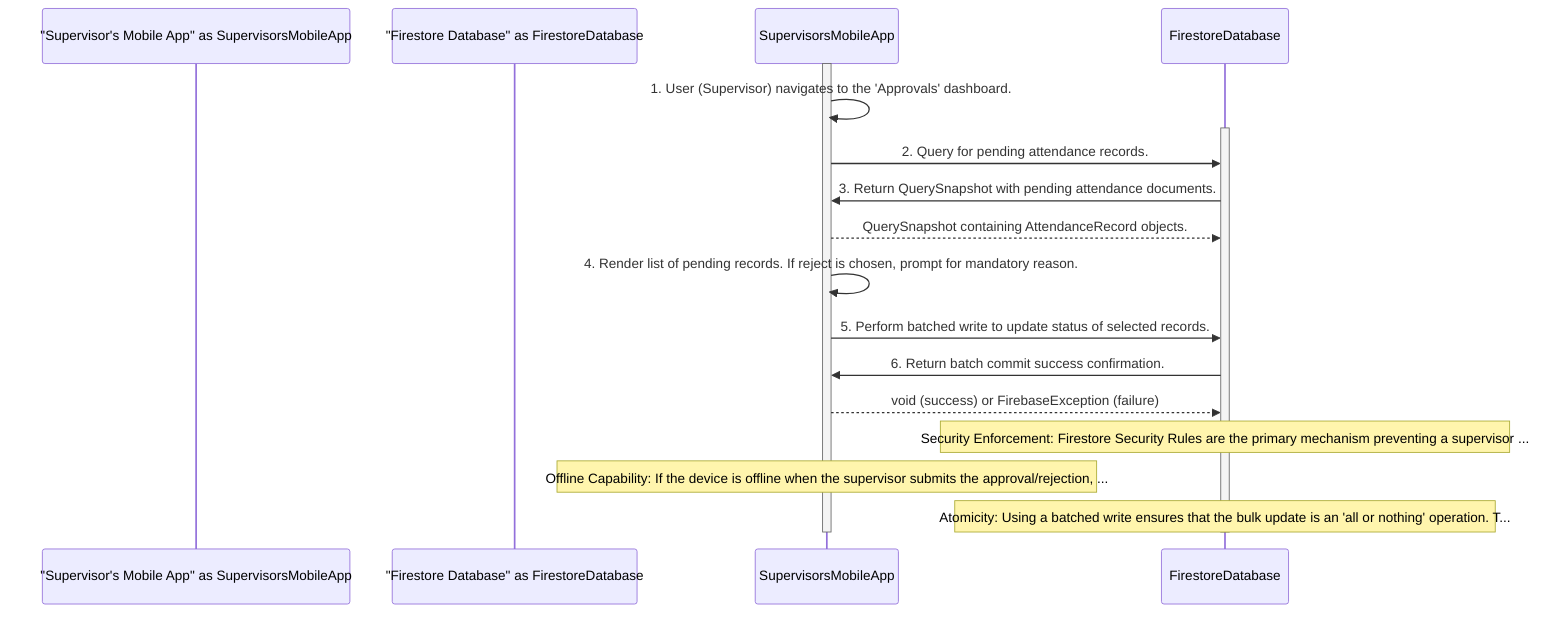 sequenceDiagram
    participant "Supervisor's Mobile App" as SupervisorsMobileApp
    participant "Firestore Database" as FirestoreDatabase

    activate SupervisorsMobileApp
    SupervisorsMobileApp->>SupervisorsMobileApp: 1. User (Supervisor) navigates to the 'Approvals' dashboard.
    activate FirestoreDatabase
    SupervisorsMobileApp->>FirestoreDatabase: 2. Query for pending attendance records.
    FirestoreDatabase->>SupervisorsMobileApp: 3. Return QuerySnapshot with pending attendance documents.
    SupervisorsMobileApp-->>FirestoreDatabase: QuerySnapshot containing AttendanceRecord objects.
    SupervisorsMobileApp->>SupervisorsMobileApp: 4. Render list of pending records. If reject is chosen, prompt for mandatory reason.
    SupervisorsMobileApp->>FirestoreDatabase: 5. Perform batched write to update status of selected records.
    FirestoreDatabase->>SupervisorsMobileApp: 6. Return batch commit success confirmation.
    SupervisorsMobileApp-->>FirestoreDatabase: void (success) or FirebaseException (failure)

    note over FirestoreDatabase: Security Enforcement: Firestore Security Rules are the primary mechanism preventing a supervisor ...
    note over SupervisorsMobileApp: Offline Capability: If the device is offline when the supervisor submits the approval/rejection, ...
    note over FirestoreDatabase: Atomicity: Using a batched write ensures that the bulk update is an 'all or nothing' operation. T...

    deactivate FirestoreDatabase
    deactivate SupervisorsMobileApp